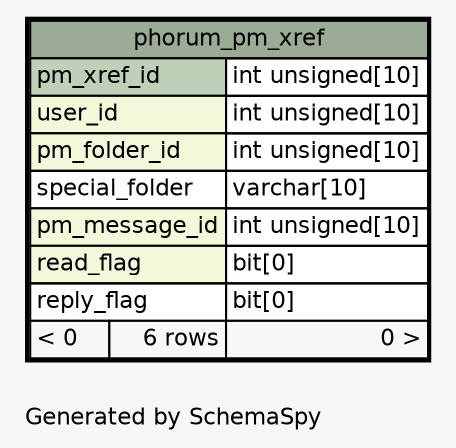 // dot 2.38.0 on Mac OS X 10.9.4
// SchemaSpy rev 590
digraph "oneDegreeRelationshipsDiagram" {
  graph [
    rankdir="RL"
    bgcolor="#f7f7f7"
    label="\nGenerated by SchemaSpy"
    labeljust="l"
    nodesep="0.18"
    ranksep="0.46"
    fontname="Helvetica"
    fontsize="11"
  ];
  node [
    fontname="Helvetica"
    fontsize="11"
    shape="plaintext"
  ];
  edge [
    arrowsize="0.8"
  ];
  "phorum_pm_xref" [
    label=<
    <TABLE BORDER="2" CELLBORDER="1" CELLSPACING="0" BGCOLOR="#ffffff">
      <TR><TD COLSPAN="3" BGCOLOR="#9bab96" ALIGN="CENTER">phorum_pm_xref</TD></TR>
      <TR><TD PORT="pm_xref_id" COLSPAN="2" BGCOLOR="#bed1b8" ALIGN="LEFT">pm_xref_id</TD><TD PORT="pm_xref_id.type" ALIGN="LEFT">int unsigned[10]</TD></TR>
      <TR><TD PORT="user_id" COLSPAN="2" BGCOLOR="#f4f7da" ALIGN="LEFT">user_id</TD><TD PORT="user_id.type" ALIGN="LEFT">int unsigned[10]</TD></TR>
      <TR><TD PORT="pm_folder_id" COLSPAN="2" BGCOLOR="#f4f7da" ALIGN="LEFT">pm_folder_id</TD><TD PORT="pm_folder_id.type" ALIGN="LEFT">int unsigned[10]</TD></TR>
      <TR><TD PORT="special_folder" COLSPAN="2" ALIGN="LEFT">special_folder</TD><TD PORT="special_folder.type" ALIGN="LEFT">varchar[10]</TD></TR>
      <TR><TD PORT="pm_message_id" COLSPAN="2" BGCOLOR="#f4f7da" ALIGN="LEFT">pm_message_id</TD><TD PORT="pm_message_id.type" ALIGN="LEFT">int unsigned[10]</TD></TR>
      <TR><TD PORT="read_flag" COLSPAN="2" BGCOLOR="#f4f7da" ALIGN="LEFT">read_flag</TD><TD PORT="read_flag.type" ALIGN="LEFT">bit[0]</TD></TR>
      <TR><TD PORT="reply_flag" COLSPAN="2" ALIGN="LEFT">reply_flag</TD><TD PORT="reply_flag.type" ALIGN="LEFT">bit[0]</TD></TR>
      <TR><TD ALIGN="LEFT" BGCOLOR="#f7f7f7">&lt; 0</TD><TD ALIGN="RIGHT" BGCOLOR="#f7f7f7">6 rows</TD><TD ALIGN="RIGHT" BGCOLOR="#f7f7f7">0 &gt;</TD></TR>
    </TABLE>>
    URL="phorum_pm_xref.html"
    tooltip="phorum_pm_xref"
  ];
}
